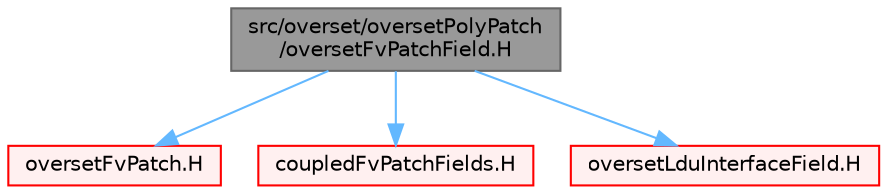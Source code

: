 digraph "src/overset/oversetPolyPatch/oversetFvPatchField.H"
{
 // LATEX_PDF_SIZE
  bgcolor="transparent";
  edge [fontname=Helvetica,fontsize=10,labelfontname=Helvetica,labelfontsize=10];
  node [fontname=Helvetica,fontsize=10,shape=box,height=0.2,width=0.4];
  Node1 [id="Node000001",label="src/overset/oversetPolyPatch\l/oversetFvPatchField.H",height=0.2,width=0.4,color="gray40", fillcolor="grey60", style="filled", fontcolor="black",tooltip=" "];
  Node1 -> Node2 [id="edge1_Node000001_Node000002",color="steelblue1",style="solid",tooltip=" "];
  Node2 [id="Node000002",label="oversetFvPatch.H",height=0.2,width=0.4,color="red", fillcolor="#FFF0F0", style="filled",URL="$oversetFvPatch_8H.html",tooltip=" "];
  Node1 -> Node245 [id="edge2_Node000001_Node000245",color="steelblue1",style="solid",tooltip=" "];
  Node245 [id="Node000245",label="coupledFvPatchFields.H",height=0.2,width=0.4,color="red", fillcolor="#FFF0F0", style="filled",URL="$coupledFvPatchFields_8H.html",tooltip=" "];
  Node1 -> Node284 [id="edge3_Node000001_Node000284",color="steelblue1",style="solid",tooltip=" "];
  Node284 [id="Node000284",label="oversetLduInterfaceField.H",height=0.2,width=0.4,color="red", fillcolor="#FFF0F0", style="filled",URL="$oversetLduInterfaceField_8H.html",tooltip=" "];
}
